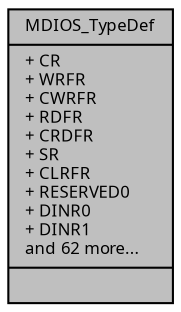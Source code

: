 digraph "MDIOS_TypeDef"
{
  edge [fontname="Sans",fontsize="8",labelfontname="Sans",labelfontsize="8"];
  node [fontname="Sans",fontsize="8",shape=record];
  Node1 [label="{MDIOS_TypeDef\n|+ CR\l+ WRFR\l+ CWRFR\l+ RDFR\l+ CRDFR\l+ SR\l+ CLRFR\l+ RESERVED0\l+ DINR0\l+ DINR1\land 62 more...\l|}",height=0.2,width=0.4,color="black", fillcolor="grey75", style="filled", fontcolor="black"];
}
